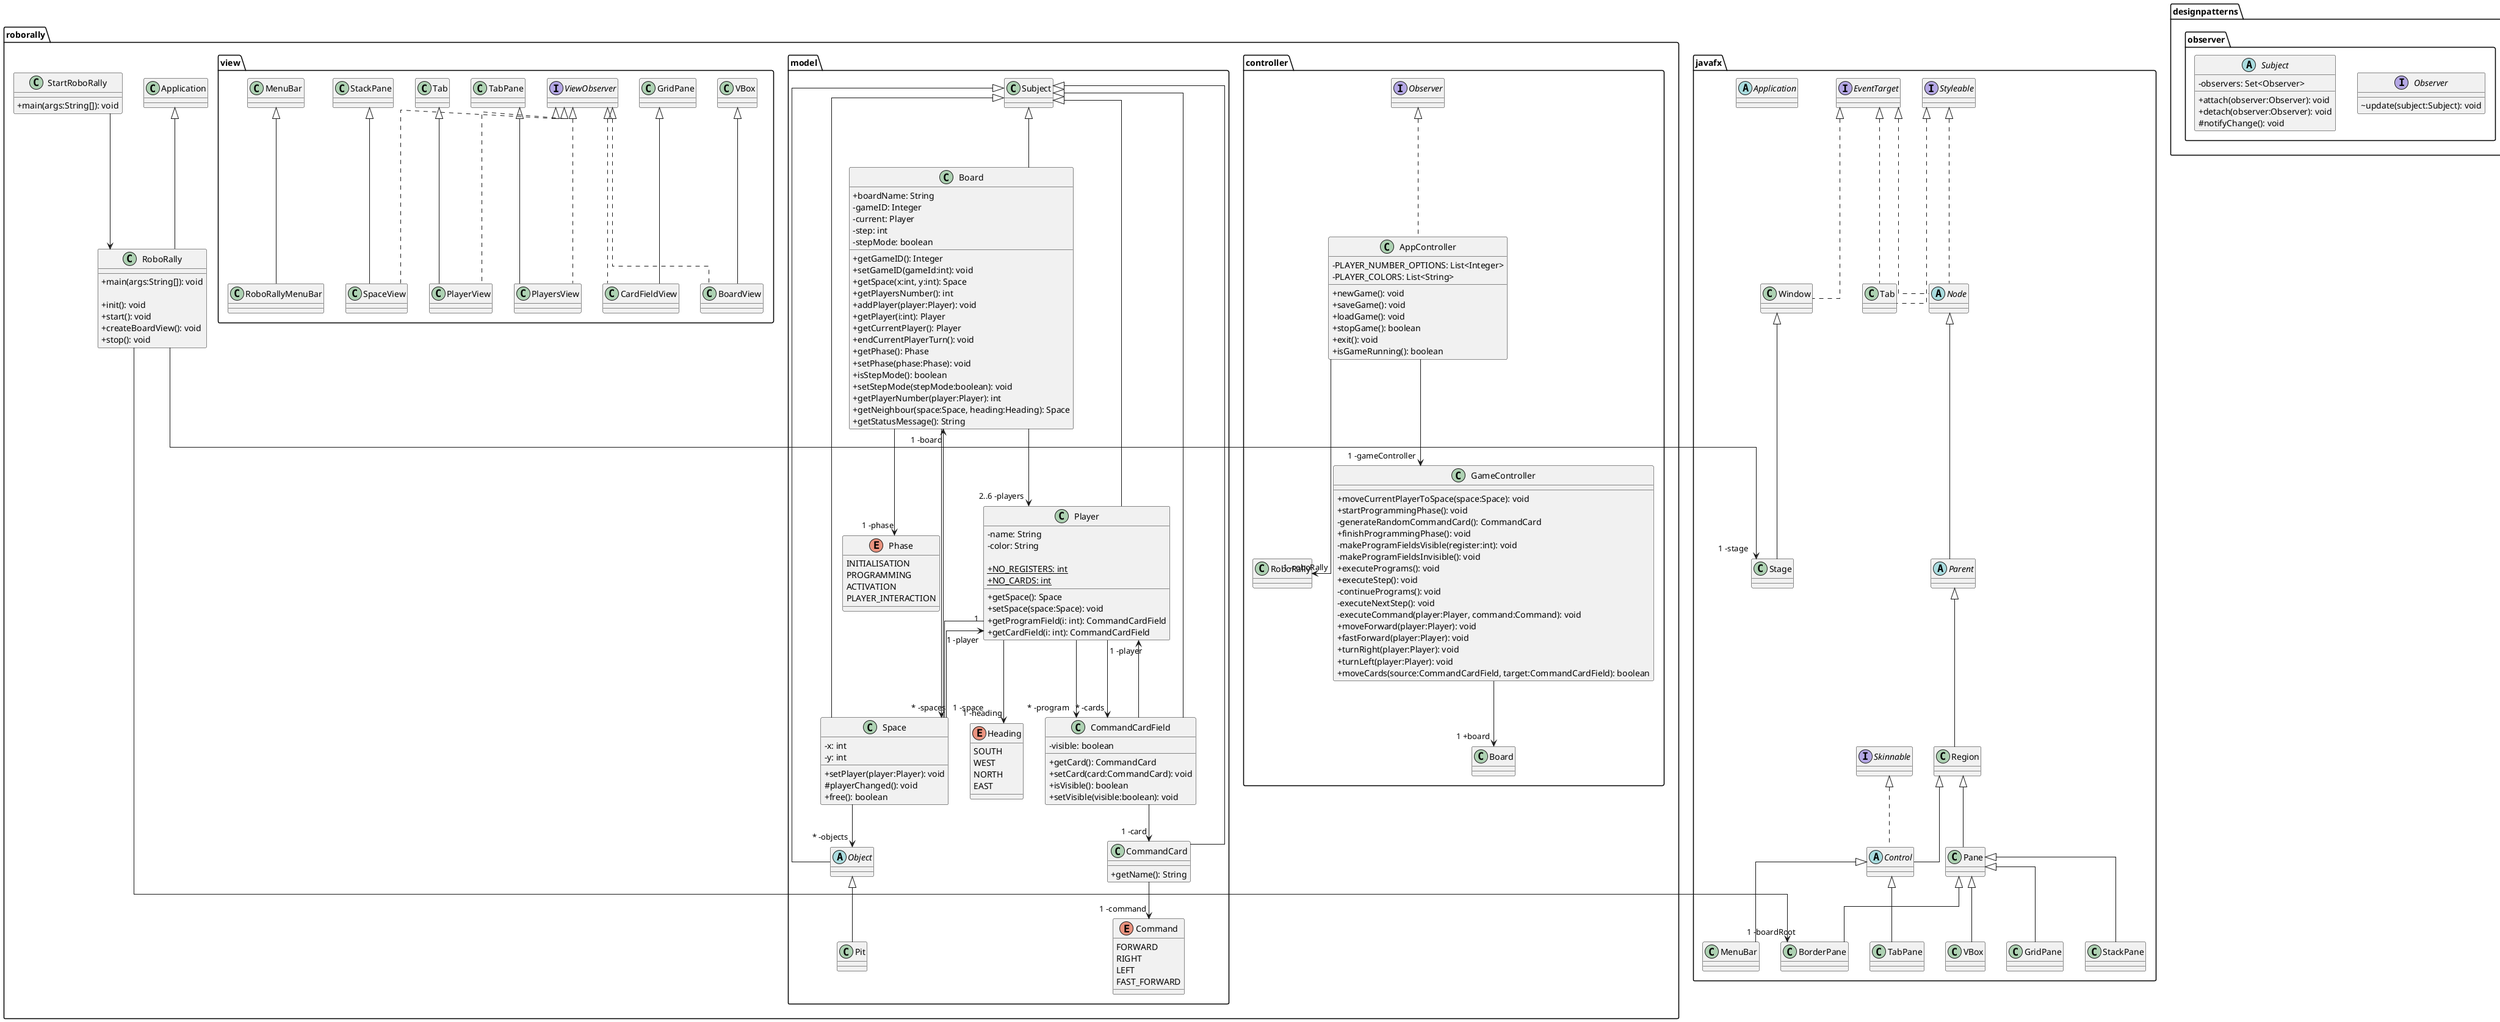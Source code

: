 @startuml
'https://plantuml.com/class-diagram

skinparam classAttributeIconSize 0
skinparam linetype polyline
skinparam linetype ortho

package javafx {
    abstract class Node implements EventTarget, Styleable {}
    class Tab implements EventTarget, Styleable {}
    class Window implements EventTarget {}
    abstract class Parent extends Node {}
    class Region extends Parent {}
    abstract class Control extends Region implements Skinnable {}
    class Pane extends Region {}
    class VBox extends Pane {}
    class GridPane extends Pane {}
    class TabPane extends Control {}
    class MenuBar extends Control {}
    class StackPane extends Pane {}
    class BorderPane extends Pane {}
    class Stage extends Window {}
    abstract class Application {}
}

package designpatterns.observer {
    interface Observer {
        ~update(subject:Subject): void
    }
    abstract class Subject {
        -observers: Set<Observer>

        +attach(observer:Observer): void
        +detach(observer:Observer): void
        #notifyChange(): void
    }
}

package roborally {
    package controller {
        class AppController implements Observer {
            -PLAYER_NUMBER_OPTIONS: List<Integer>
            -PLAYER_COLORS: List<String>

            +newGame(): void
            +saveGame(): void
            +loadGame(): void
            +stopGame(): boolean
            +exit(): void
            +isGameRunning(): boolean
        }
        AppController --> "1 -roboRally" RoboRally
        AppController --> "1 -gameController" GameController

        class GameController {
            +moveCurrentPlayerToSpace(space:Space): void
            +startProgrammingPhase(): void
            -generateRandomCommandCard(): CommandCard
            +finishProgrammingPhase(): void
            -makeProgramFieldsVisible(register:int): void
            -makeProgramFieldsInvisible(): void
            +executePrograms(): void
            +executeStep(): void
            -continuePrograms(): void
            -executeNextStep(): void
            -executeCommand(player:Player, command:Command): void
            +moveForward(player:Player): void
            +fastForward(player:Player): void
            +turnRight(player:Player): void
            +turnLeft(player:Player): void
            +moveCards(source:CommandCardField, target:CommandCardField): boolean
        }
        GameController --> "1 +board" Board
    }

    package model {
        class Board extends Subject {
            +boardName: String
            -gameID: Integer
            -current: Player
            -step: int
            -stepMode: boolean

            +getGameID(): Integer
            +setGameID(gameId:int): void
            +getSpace(x:int, y:int): Space
            +getPlayersNumber(): int
            +addPlayer(player:Player): void
            +getPlayer(i:int): Player
            +getCurrentPlayer(): Player
            +endCurrentPlayerTurn(): void
            +getPhase(): Phase
            +setPhase(phase:Phase): void
            +isStepMode(): boolean
            +setStepMode(stepMode:boolean): void
            +getPlayerNumber(player:Player): int
            +getNeighbour(space:Space, heading:Heading): Space
            +getStatusMessage(): String
        }
        Board --> "1 -phase" Phase
        Board --> "2..6 -players" Player
        Board --> " * -spaces" Space

        enum Command {
            FORWARD
            RIGHT
            LEFT
            FAST_FORWARD
        }

        class CommandCard extends Subject {
            +getName(): String
        }
        CommandCard --> "1 -command" Command

        class CommandCardField extends Subject {
            -visible: boolean

            +getCard(): CommandCard
            +setCard(card:CommandCard): void
            +isVisible(): boolean
            +setVisible(visible:boolean): void
        }
        CommandCardField --> "1 -card" CommandCard
        CommandCardField --> "1 -player" Player

        enum Heading {
            SOUTH
            WEST
            NORTH
            EAST
        }

        enum Phase {
            INITIALISATION
            PROGRAMMING
            ACTIVATION
            PLAYER_INTERACTION
        }

        class Player extends Subject {
            -name: String
            -color: String

            +{static} NO_REGISTERS: int
            +{static} NO_CARDS: int

            +getSpace(): Space
            +setSpace(space:Space): void
            +getProgramField(i: int): CommandCardField
            +getCardField(i: int): CommandCardField
        }
        Player --> "1 -heading" Heading
        Player --> " * -program" CommandCardField
        Player --> " * -cards" CommandCardField
        Player "1" -- "1 -space" Space

        class Space extends Subject {
            -x: int
            -y: int

            +setPlayer(player:Player): void
            #playerChanged(): void
            +free(): boolean
        }
        Space --> " * -objects" Object
        Space --> "1 -player" Player
        Space --> "1 -board" Board

        abstract class Object extends Subject {
        }

        class Pit extends Object {}

    }

    package view {
        class BoardView extends VBox implements ViewObserver {}
        class CardFieldView extends GridPane implements ViewObserver {}
        class PlayersView extends TabPane implements ViewObserver {}
        class PlayerView extends Tab implements ViewObserver {}
        class RoboRallyMenuBar extends MenuBar {}
        class SpaceView extends StackPane implements ViewObserver {}
        interface ViewObserver {}
    }

    class RoboRally extends Application {
        +main(args:String[]): void

        +init(): void
        +start(): void
        +createBoardView(): void
        +stop(): void
    }
    RoboRally --> "1 -boardRoot" BorderPane
    RoboRally --> "1 -stage" Stage

    class StartRoboRally {
        +main(args:String[]): void
    }
    StartRoboRally --> RoboRally
}


@enduml